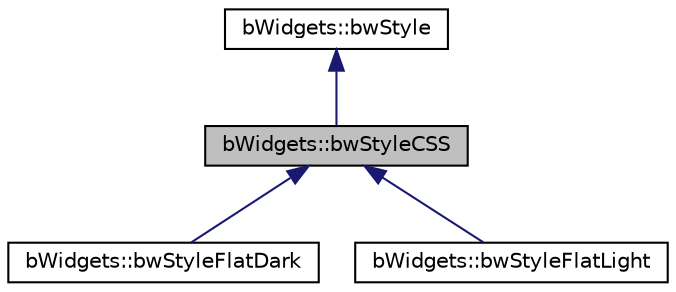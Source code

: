 digraph "bWidgets::bwStyleCSS"
{
 // LATEX_PDF_SIZE
  edge [fontname="Helvetica",fontsize="10",labelfontname="Helvetica",labelfontsize="10"];
  node [fontname="Helvetica",fontsize="10",shape=record];
  Node1 [label="bWidgets::bwStyleCSS",height=0.2,width=0.4,color="black", fillcolor="grey75", style="filled", fontcolor="black",tooltip="Style-class for CSS driven Styles."];
  Node2 -> Node1 [dir="back",color="midnightblue",fontsize="10",style="solid",fontname="Helvetica"];
  Node2 [label="bWidgets::bwStyle",height=0.2,width=0.4,color="black", fillcolor="white", style="filled",URL="$classbWidgets_1_1bwStyle.html",tooltip=" "];
  Node1 -> Node3 [dir="back",color="midnightblue",fontsize="10",style="solid",fontname="Helvetica"];
  Node3 [label="bWidgets::bwStyleFlatDark",height=0.2,width=0.4,color="black", fillcolor="white", style="filled",URL="$classbWidgets_1_1bwStyleFlatDark.html",tooltip=" "];
  Node1 -> Node4 [dir="back",color="midnightblue",fontsize="10",style="solid",fontname="Helvetica"];
  Node4 [label="bWidgets::bwStyleFlatLight",height=0.2,width=0.4,color="black", fillcolor="white", style="filled",URL="$classbWidgets_1_1bwStyleFlatLight.html",tooltip=" "];
}
